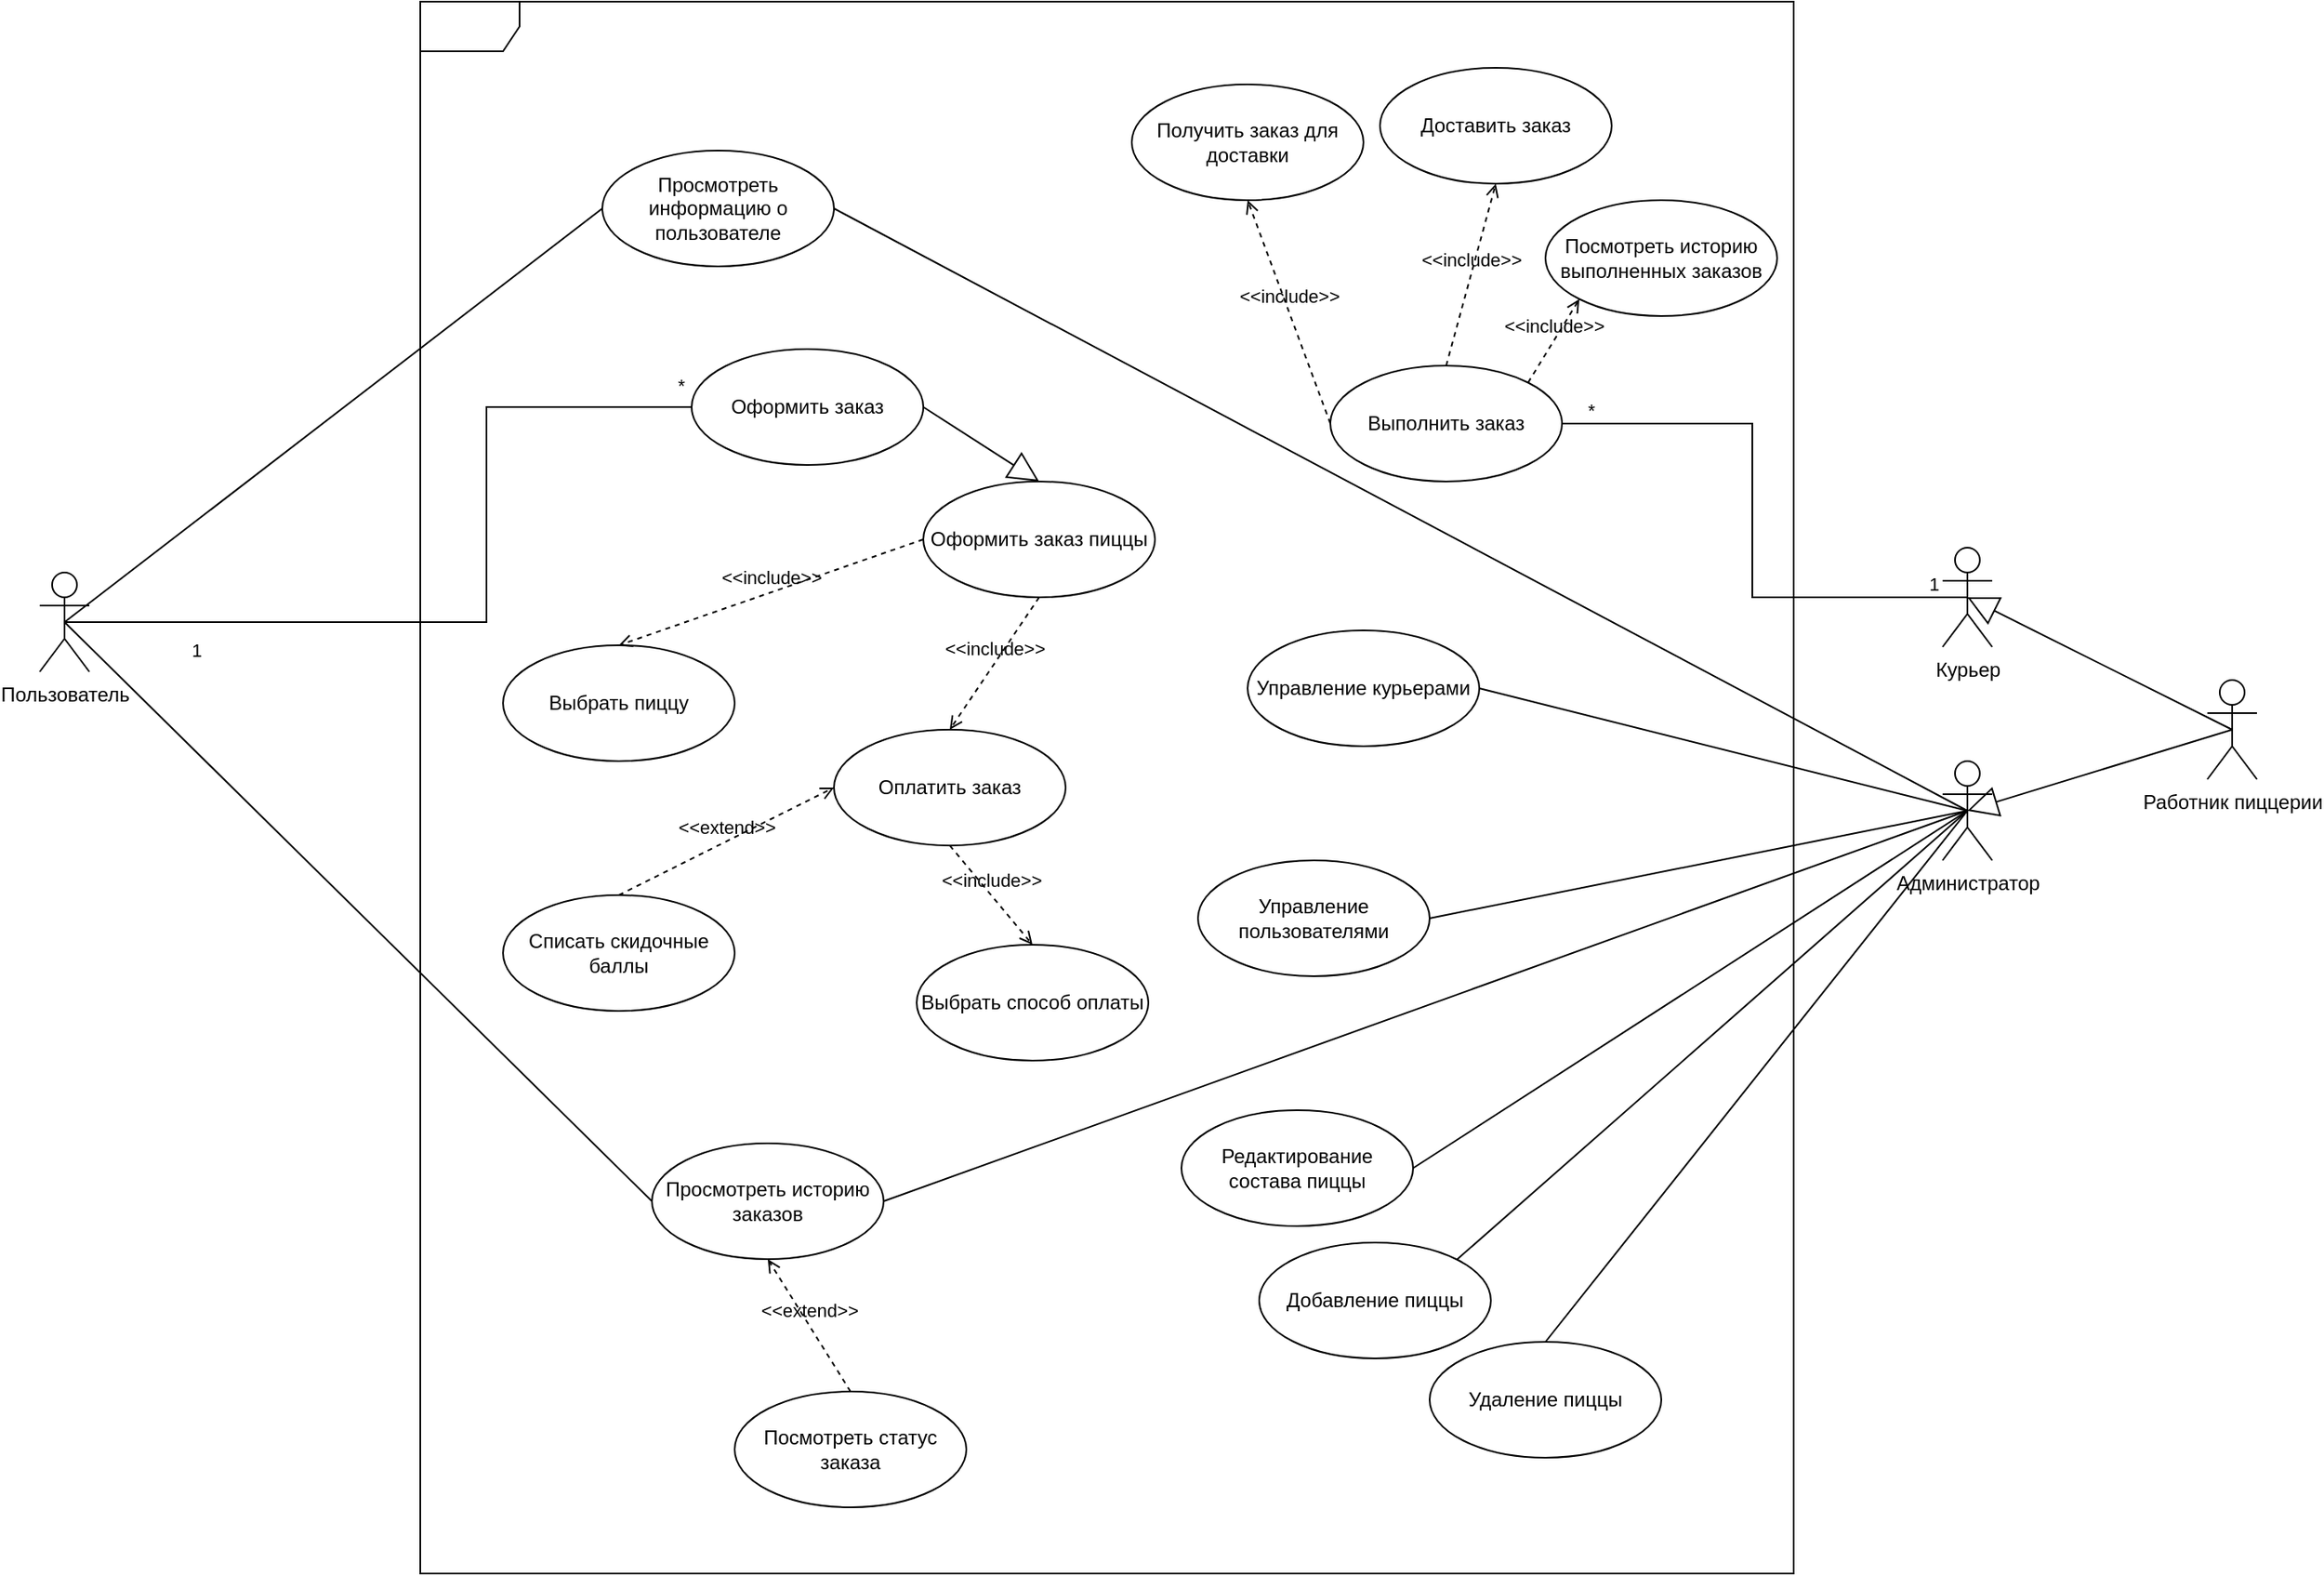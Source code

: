 <mxfile version="23.1.1" type="github">
  <diagram id="C5RBs43oDa-KdzZeNtuy" name="Page-1">
    <mxGraphModel dx="1657" dy="456" grid="1" gridSize="10" guides="1" tooltips="1" connect="1" arrows="1" fold="1" page="1" pageScale="1" pageWidth="827" pageHeight="1169" math="0" shadow="0">
      <root>
        <mxCell id="WIyWlLk6GJQsqaUBKTNV-0" />
        <mxCell id="WIyWlLk6GJQsqaUBKTNV-1" parent="WIyWlLk6GJQsqaUBKTNV-0" />
        <mxCell id="ogddcwHwpUtWEeZLLDmB-26" value="Пользователь" style="shape=umlActor;verticalLabelPosition=bottom;verticalAlign=top;html=1;outlineConnect=0;labelPosition=center;align=center;" parent="WIyWlLk6GJQsqaUBKTNV-1" vertex="1">
          <mxGeometry x="-50" y="1055" width="30" height="60" as="geometry" />
        </mxCell>
        <mxCell id="ogddcwHwpUtWEeZLLDmB-33" value="Курьер" style="shape=umlActor;verticalLabelPosition=bottom;verticalAlign=top;html=1;outlineConnect=0;labelPosition=center;align=center;" parent="WIyWlLk6GJQsqaUBKTNV-1" vertex="1">
          <mxGeometry x="1100" y="1040" width="30" height="60" as="geometry" />
        </mxCell>
        <mxCell id="ogddcwHwpUtWEeZLLDmB-20" value="Выбрать пиццу" style="ellipse;whiteSpace=wrap;html=1;" parent="WIyWlLk6GJQsqaUBKTNV-1" vertex="1">
          <mxGeometry x="230" y="1099" width="140" height="70" as="geometry" />
        </mxCell>
        <mxCell id="ogddcwHwpUtWEeZLLDmB-2" value="Оформить заказ" style="ellipse;whiteSpace=wrap;html=1;" parent="WIyWlLk6GJQsqaUBKTNV-1" vertex="1">
          <mxGeometry x="344" y="920" width="140" height="70" as="geometry" />
        </mxCell>
        <mxCell id="ogddcwHwpUtWEeZLLDmB-36" value="Доставить заказ" style="ellipse;whiteSpace=wrap;html=1;" parent="WIyWlLk6GJQsqaUBKTNV-1" vertex="1">
          <mxGeometry x="760" y="750" width="140" height="70" as="geometry" />
        </mxCell>
        <mxCell id="ogddcwHwpUtWEeZLLDmB-22" value="Списать скидочные баллы" style="ellipse;whiteSpace=wrap;html=1;" parent="WIyWlLk6GJQsqaUBKTNV-1" vertex="1">
          <mxGeometry x="230" y="1250" width="140" height="70" as="geometry" />
        </mxCell>
        <mxCell id="ogddcwHwpUtWEeZLLDmB-21" value="Оплатить заказ" style="ellipse;whiteSpace=wrap;html=1;" parent="WIyWlLk6GJQsqaUBKTNV-1" vertex="1">
          <mxGeometry x="430" y="1150" width="140" height="70" as="geometry" />
        </mxCell>
        <mxCell id="ogddcwHwpUtWEeZLLDmB-23" value="Выбрать способ оплаты" style="ellipse;whiteSpace=wrap;html=1;" parent="WIyWlLk6GJQsqaUBKTNV-1" vertex="1">
          <mxGeometry x="480" y="1280" width="140" height="70" as="geometry" />
        </mxCell>
        <mxCell id="ogddcwHwpUtWEeZLLDmB-25" value="Выполнить заказ" style="ellipse;whiteSpace=wrap;html=1;" parent="WIyWlLk6GJQsqaUBKTNV-1" vertex="1">
          <mxGeometry x="730" y="930" width="140" height="70" as="geometry" />
        </mxCell>
        <mxCell id="ogddcwHwpUtWEeZLLDmB-38" value="Просмотреть историю заказов" style="ellipse;whiteSpace=wrap;html=1;" parent="WIyWlLk6GJQsqaUBKTNV-1" vertex="1">
          <mxGeometry x="320" y="1400" width="140" height="70" as="geometry" />
        </mxCell>
        <mxCell id="Z-iwIUZHb4X36fMMWSx2-0" value="" style="endArrow=none;html=1;rounded=0;exitX=0.5;exitY=0.5;exitDx=0;exitDy=0;exitPerimeter=0;entryX=0;entryY=0.5;entryDx=0;entryDy=0;" edge="1" parent="WIyWlLk6GJQsqaUBKTNV-1" source="ogddcwHwpUtWEeZLLDmB-26" target="ogddcwHwpUtWEeZLLDmB-38">
          <mxGeometry width="50" height="50" relative="1" as="geometry">
            <mxPoint x="170" y="990" as="sourcePoint" />
            <mxPoint x="220" y="940" as="targetPoint" />
          </mxGeometry>
        </mxCell>
        <mxCell id="Z-iwIUZHb4X36fMMWSx2-3" value="&amp;lt;&amp;lt;include&amp;gt;&amp;gt;" style="html=1;verticalAlign=bottom;labelBackgroundColor=none;endArrow=open;endFill=0;dashed=1;rounded=0;exitX=0;exitY=0.5;exitDx=0;exitDy=0;entryX=0.5;entryY=0;entryDx=0;entryDy=0;" edge="1" parent="WIyWlLk6GJQsqaUBKTNV-1" source="Z-iwIUZHb4X36fMMWSx2-62" target="ogddcwHwpUtWEeZLLDmB-20">
          <mxGeometry width="160" relative="1" as="geometry">
            <mxPoint x="380" y="1030" as="sourcePoint" />
            <mxPoint x="540" y="1030" as="targetPoint" />
          </mxGeometry>
        </mxCell>
        <mxCell id="Z-iwIUZHb4X36fMMWSx2-4" value="&amp;lt;&amp;lt;include&amp;gt;&amp;gt;" style="html=1;verticalAlign=bottom;labelBackgroundColor=none;endArrow=open;endFill=0;dashed=1;rounded=0;exitX=0.5;exitY=1;exitDx=0;exitDy=0;entryX=0.5;entryY=0;entryDx=0;entryDy=0;" edge="1" parent="WIyWlLk6GJQsqaUBKTNV-1" source="Z-iwIUZHb4X36fMMWSx2-62" target="ogddcwHwpUtWEeZLLDmB-21">
          <mxGeometry width="160" relative="1" as="geometry">
            <mxPoint x="530" y="1010" as="sourcePoint" />
            <mxPoint x="436" y="1090" as="targetPoint" />
          </mxGeometry>
        </mxCell>
        <mxCell id="Z-iwIUZHb4X36fMMWSx2-5" value="&amp;lt;&amp;lt;include&amp;gt;&amp;gt;" style="html=1;verticalAlign=bottom;labelBackgroundColor=none;endArrow=open;endFill=0;dashed=1;rounded=0;exitX=0.5;exitY=1;exitDx=0;exitDy=0;entryX=0.5;entryY=0;entryDx=0;entryDy=0;" edge="1" parent="WIyWlLk6GJQsqaUBKTNV-1" source="ogddcwHwpUtWEeZLLDmB-21" target="ogddcwHwpUtWEeZLLDmB-23">
          <mxGeometry width="160" relative="1" as="geometry">
            <mxPoint x="514" y="1220" as="sourcePoint" />
            <mxPoint x="420" y="1300" as="targetPoint" />
          </mxGeometry>
        </mxCell>
        <mxCell id="Z-iwIUZHb4X36fMMWSx2-6" value="&amp;lt;&amp;lt;extend&amp;gt;&amp;gt;" style="html=1;verticalAlign=bottom;labelBackgroundColor=none;endArrow=open;endFill=0;dashed=1;rounded=0;exitX=0.5;exitY=0;exitDx=0;exitDy=0;entryX=0;entryY=0.5;entryDx=0;entryDy=0;" edge="1" parent="WIyWlLk6GJQsqaUBKTNV-1" source="ogddcwHwpUtWEeZLLDmB-22" target="ogddcwHwpUtWEeZLLDmB-21">
          <mxGeometry width="160" relative="1" as="geometry">
            <mxPoint x="438" y="1190" as="sourcePoint" />
            <mxPoint x="344" y="1270" as="targetPoint" />
          </mxGeometry>
        </mxCell>
        <mxCell id="Z-iwIUZHb4X36fMMWSx2-7" value="" style="endArrow=none;html=1;edgeStyle=orthogonalEdgeStyle;rounded=0;exitX=0.5;exitY=0.5;exitDx=0;exitDy=0;exitPerimeter=0;entryX=1;entryY=0.5;entryDx=0;entryDy=0;" edge="1" parent="WIyWlLk6GJQsqaUBKTNV-1" source="ogddcwHwpUtWEeZLLDmB-33" target="ogddcwHwpUtWEeZLLDmB-25">
          <mxGeometry relative="1" as="geometry">
            <mxPoint x="940" y="1190" as="sourcePoint" />
            <mxPoint x="1100" y="1190" as="targetPoint" />
          </mxGeometry>
        </mxCell>
        <mxCell id="Z-iwIUZHb4X36fMMWSx2-8" value="1" style="edgeLabel;resizable=0;html=1;align=left;verticalAlign=bottom;" connectable="0" vertex="1" parent="Z-iwIUZHb4X36fMMWSx2-7">
          <mxGeometry x="-1" relative="1" as="geometry">
            <mxPoint x="-25" as="offset" />
          </mxGeometry>
        </mxCell>
        <mxCell id="Z-iwIUZHb4X36fMMWSx2-9" value="*" style="edgeLabel;resizable=0;html=1;align=right;verticalAlign=bottom;" connectable="0" vertex="1" parent="Z-iwIUZHb4X36fMMWSx2-7">
          <mxGeometry x="1" relative="1" as="geometry">
            <mxPoint x="20" as="offset" />
          </mxGeometry>
        </mxCell>
        <mxCell id="Z-iwIUZHb4X36fMMWSx2-11" value="" style="endArrow=none;html=1;edgeStyle=orthogonalEdgeStyle;rounded=0;exitX=0.5;exitY=0.5;exitDx=0;exitDy=0;exitPerimeter=0;entryX=0;entryY=0.5;entryDx=0;entryDy=0;" edge="1" parent="WIyWlLk6GJQsqaUBKTNV-1" source="ogddcwHwpUtWEeZLLDmB-26" target="ogddcwHwpUtWEeZLLDmB-2">
          <mxGeometry relative="1" as="geometry">
            <mxPoint x="255" y="1080" as="sourcePoint" />
            <mxPoint x="120" y="1100" as="targetPoint" />
            <Array as="points">
              <mxPoint x="220" y="1085" />
              <mxPoint x="220" y="955" />
            </Array>
          </mxGeometry>
        </mxCell>
        <mxCell id="Z-iwIUZHb4X36fMMWSx2-12" value="1" style="edgeLabel;resizable=0;html=1;align=left;verticalAlign=bottom;" connectable="0" vertex="1" parent="Z-iwIUZHb4X36fMMWSx2-11">
          <mxGeometry x="-1" relative="1" as="geometry">
            <mxPoint x="75" y="25" as="offset" />
          </mxGeometry>
        </mxCell>
        <mxCell id="Z-iwIUZHb4X36fMMWSx2-13" value="*" style="edgeLabel;resizable=0;html=1;align=right;verticalAlign=bottom;" connectable="0" vertex="1" parent="Z-iwIUZHb4X36fMMWSx2-11">
          <mxGeometry x="1" relative="1" as="geometry">
            <mxPoint x="-4" y="-5" as="offset" />
          </mxGeometry>
        </mxCell>
        <mxCell id="Z-iwIUZHb4X36fMMWSx2-17" value="Просмотреть информацию о пользователе" style="ellipse;whiteSpace=wrap;html=1;" vertex="1" parent="WIyWlLk6GJQsqaUBKTNV-1">
          <mxGeometry x="290" y="800" width="140" height="70" as="geometry" />
        </mxCell>
        <mxCell id="Z-iwIUZHb4X36fMMWSx2-18" value="Посмотреть статус заказа" style="ellipse;whiteSpace=wrap;html=1;" vertex="1" parent="WIyWlLk6GJQsqaUBKTNV-1">
          <mxGeometry x="370" y="1550" width="140" height="70" as="geometry" />
        </mxCell>
        <mxCell id="Z-iwIUZHb4X36fMMWSx2-19" value="Администратор" style="shape=umlActor;verticalLabelPosition=bottom;verticalAlign=top;html=1;outlineConnect=0;labelPosition=center;align=center;" vertex="1" parent="WIyWlLk6GJQsqaUBKTNV-1">
          <mxGeometry x="1100" y="1169" width="30" height="60" as="geometry" />
        </mxCell>
        <mxCell id="Z-iwIUZHb4X36fMMWSx2-22" value="Получить заказ для доставки" style="ellipse;whiteSpace=wrap;html=1;" vertex="1" parent="WIyWlLk6GJQsqaUBKTNV-1">
          <mxGeometry x="610" y="760" width="140" height="70" as="geometry" />
        </mxCell>
        <mxCell id="Z-iwIUZHb4X36fMMWSx2-23" value="&amp;lt;&amp;lt;include&amp;gt;&amp;gt;" style="html=1;verticalAlign=bottom;labelBackgroundColor=none;endArrow=open;endFill=0;dashed=1;rounded=0;exitX=0;exitY=0.5;exitDx=0;exitDy=0;entryX=0.5;entryY=1;entryDx=0;entryDy=0;" edge="1" parent="WIyWlLk6GJQsqaUBKTNV-1" source="ogddcwHwpUtWEeZLLDmB-25" target="Z-iwIUZHb4X36fMMWSx2-22">
          <mxGeometry width="160" relative="1" as="geometry">
            <mxPoint x="690" y="970" as="sourcePoint" />
            <mxPoint x="710" y="1090" as="targetPoint" />
          </mxGeometry>
        </mxCell>
        <mxCell id="Z-iwIUZHb4X36fMMWSx2-24" value="&amp;lt;&amp;lt;include&amp;gt;&amp;gt;" style="html=1;verticalAlign=bottom;labelBackgroundColor=none;endArrow=open;endFill=0;dashed=1;rounded=0;exitX=0.5;exitY=0;exitDx=0;exitDy=0;entryX=0.5;entryY=1;entryDx=0;entryDy=0;" edge="1" parent="WIyWlLk6GJQsqaUBKTNV-1" source="ogddcwHwpUtWEeZLLDmB-25" target="ogddcwHwpUtWEeZLLDmB-36">
          <mxGeometry width="160" relative="1" as="geometry">
            <mxPoint x="820" y="1070" as="sourcePoint" />
            <mxPoint x="840" y="1190" as="targetPoint" />
          </mxGeometry>
        </mxCell>
        <mxCell id="Z-iwIUZHb4X36fMMWSx2-26" value="Удаление пиццы" style="ellipse;whiteSpace=wrap;html=1;" vertex="1" parent="WIyWlLk6GJQsqaUBKTNV-1">
          <mxGeometry x="790" y="1520" width="140" height="70" as="geometry" />
        </mxCell>
        <mxCell id="Z-iwIUZHb4X36fMMWSx2-27" value="Редактирование состава пиццы" style="ellipse;whiteSpace=wrap;html=1;" vertex="1" parent="WIyWlLk6GJQsqaUBKTNV-1">
          <mxGeometry x="640" y="1380" width="140" height="70" as="geometry" />
        </mxCell>
        <mxCell id="Z-iwIUZHb4X36fMMWSx2-28" value="Добавление пиццы" style="ellipse;whiteSpace=wrap;html=1;" vertex="1" parent="WIyWlLk6GJQsqaUBKTNV-1">
          <mxGeometry x="687" y="1460" width="140" height="70" as="geometry" />
        </mxCell>
        <mxCell id="Z-iwIUZHb4X36fMMWSx2-29" value="" style="endArrow=none;html=1;rounded=0;exitX=0.5;exitY=0.5;exitDx=0;exitDy=0;exitPerimeter=0;entryX=1;entryY=0;entryDx=0;entryDy=0;" edge="1" parent="WIyWlLk6GJQsqaUBKTNV-1" source="Z-iwIUZHb4X36fMMWSx2-19" target="Z-iwIUZHb4X36fMMWSx2-28">
          <mxGeometry width="50" height="50" relative="1" as="geometry">
            <mxPoint x="960" y="1680" as="sourcePoint" />
            <mxPoint x="1235" y="1420" as="targetPoint" />
          </mxGeometry>
        </mxCell>
        <mxCell id="Z-iwIUZHb4X36fMMWSx2-30" value="" style="endArrow=none;html=1;rounded=0;entryX=0.5;entryY=0;entryDx=0;entryDy=0;exitX=0.5;exitY=0.5;exitDx=0;exitDy=0;exitPerimeter=0;" edge="1" parent="WIyWlLk6GJQsqaUBKTNV-1" source="Z-iwIUZHb4X36fMMWSx2-19" target="Z-iwIUZHb4X36fMMWSx2-26">
          <mxGeometry width="50" height="50" relative="1" as="geometry">
            <mxPoint x="960" y="1490" as="sourcePoint" />
            <mxPoint x="1215" y="1275" as="targetPoint" />
          </mxGeometry>
        </mxCell>
        <mxCell id="Z-iwIUZHb4X36fMMWSx2-31" value="" style="endArrow=none;html=1;rounded=0;exitX=1;exitY=0.5;exitDx=0;exitDy=0;entryX=0.5;entryY=0.5;entryDx=0;entryDy=0;entryPerimeter=0;" edge="1" parent="WIyWlLk6GJQsqaUBKTNV-1" source="Z-iwIUZHb4X36fMMWSx2-27" target="Z-iwIUZHb4X36fMMWSx2-19">
          <mxGeometry width="50" height="50" relative="1" as="geometry">
            <mxPoint x="790" y="1754" as="sourcePoint" />
            <mxPoint x="1065" y="1494" as="targetPoint" />
          </mxGeometry>
        </mxCell>
        <mxCell id="Z-iwIUZHb4X36fMMWSx2-34" value="" style="endArrow=none;html=1;rounded=0;exitX=0.5;exitY=0.5;exitDx=0;exitDy=0;exitPerimeter=0;entryX=1;entryY=0.5;entryDx=0;entryDy=0;" edge="1" parent="WIyWlLk6GJQsqaUBKTNV-1" source="Z-iwIUZHb4X36fMMWSx2-19" target="ogddcwHwpUtWEeZLLDmB-38">
          <mxGeometry width="50" height="50" relative="1" as="geometry">
            <mxPoint x="975" y="1500" as="sourcePoint" />
            <mxPoint x="879" y="1540" as="targetPoint" />
          </mxGeometry>
        </mxCell>
        <mxCell id="Z-iwIUZHb4X36fMMWSx2-35" value="&amp;lt;&amp;lt;extend&amp;gt;&amp;gt;" style="html=1;verticalAlign=bottom;labelBackgroundColor=none;endArrow=open;endFill=0;dashed=1;rounded=0;exitX=0.5;exitY=0;exitDx=0;exitDy=0;entryX=0.5;entryY=1;entryDx=0;entryDy=0;" edge="1" parent="WIyWlLk6GJQsqaUBKTNV-1" source="Z-iwIUZHb4X36fMMWSx2-18" target="ogddcwHwpUtWEeZLLDmB-38">
          <mxGeometry width="160" relative="1" as="geometry">
            <mxPoint x="520" y="1235" as="sourcePoint" />
            <mxPoint x="680" y="1110" as="targetPoint" />
          </mxGeometry>
        </mxCell>
        <mxCell id="Z-iwIUZHb4X36fMMWSx2-38" value="" style="endArrow=none;html=1;rounded=0;entryX=1;entryY=0.5;entryDx=0;entryDy=0;exitX=0.5;exitY=0.5;exitDx=0;exitDy=0;exitPerimeter=0;" edge="1" parent="WIyWlLk6GJQsqaUBKTNV-1" source="Z-iwIUZHb4X36fMMWSx2-19" target="Z-iwIUZHb4X36fMMWSx2-17">
          <mxGeometry width="50" height="50" relative="1" as="geometry">
            <mxPoint x="820" y="1170" as="sourcePoint" />
            <mxPoint x="500" y="1260" as="targetPoint" />
          </mxGeometry>
        </mxCell>
        <mxCell id="Z-iwIUZHb4X36fMMWSx2-39" value="" style="endArrow=none;html=1;rounded=0;exitX=0;exitY=0.5;exitDx=0;exitDy=0;entryX=0.5;entryY=0.5;entryDx=0;entryDy=0;entryPerimeter=0;" edge="1" parent="WIyWlLk6GJQsqaUBKTNV-1" source="Z-iwIUZHb4X36fMMWSx2-17" target="ogddcwHwpUtWEeZLLDmB-26">
          <mxGeometry width="50" height="50" relative="1" as="geometry">
            <mxPoint x="400" y="752.5" as="sourcePoint" />
            <mxPoint x="-120" y="957.5" as="targetPoint" />
          </mxGeometry>
        </mxCell>
        <mxCell id="Z-iwIUZHb4X36fMMWSx2-60" value="" style="shape=umlFrame;whiteSpace=wrap;html=1;pointerEvents=0;" vertex="1" parent="WIyWlLk6GJQsqaUBKTNV-1">
          <mxGeometry x="180" y="710" width="830" height="950" as="geometry" />
        </mxCell>
        <mxCell id="Z-iwIUZHb4X36fMMWSx2-62" value="Оформить заказ пиццы" style="ellipse;whiteSpace=wrap;html=1;" vertex="1" parent="WIyWlLk6GJQsqaUBKTNV-1">
          <mxGeometry x="484" y="1000" width="140" height="70" as="geometry" />
        </mxCell>
        <mxCell id="Z-iwIUZHb4X36fMMWSx2-63" value="" style="endArrow=block;endSize=16;endFill=0;html=1;rounded=0;exitX=1;exitY=0.5;exitDx=0;exitDy=0;entryX=0.5;entryY=0;entryDx=0;entryDy=0;" edge="1" parent="WIyWlLk6GJQsqaUBKTNV-1" source="ogddcwHwpUtWEeZLLDmB-2" target="Z-iwIUZHb4X36fMMWSx2-62">
          <mxGeometry width="160" relative="1" as="geometry">
            <mxPoint x="520" y="970" as="sourcePoint" />
            <mxPoint x="680" y="970" as="targetPoint" />
          </mxGeometry>
        </mxCell>
        <mxCell id="Z-iwIUZHb4X36fMMWSx2-64" value="Работник пиццерии" style="shape=umlActor;verticalLabelPosition=bottom;verticalAlign=top;html=1;" vertex="1" parent="WIyWlLk6GJQsqaUBKTNV-1">
          <mxGeometry x="1260" y="1120" width="30" height="60" as="geometry" />
        </mxCell>
        <mxCell id="Z-iwIUZHb4X36fMMWSx2-67" value="" style="endArrow=block;endSize=16;endFill=0;html=1;rounded=0;exitX=0.5;exitY=0.5;exitDx=0;exitDy=0;entryX=0.5;entryY=0.5;entryDx=0;entryDy=0;exitPerimeter=0;entryPerimeter=0;" edge="1" parent="WIyWlLk6GJQsqaUBKTNV-1" source="Z-iwIUZHb4X36fMMWSx2-64" target="ogddcwHwpUtWEeZLLDmB-33">
          <mxGeometry width="160" relative="1" as="geometry">
            <mxPoint x="1190" y="1012.5" as="sourcePoint" />
            <mxPoint x="1260" y="1057.5" as="targetPoint" />
          </mxGeometry>
        </mxCell>
        <mxCell id="Z-iwIUZHb4X36fMMWSx2-68" value="" style="endArrow=block;endSize=16;endFill=0;html=1;rounded=0;exitX=0.5;exitY=0.5;exitDx=0;exitDy=0;entryX=0.5;entryY=0.5;entryDx=0;entryDy=0;exitPerimeter=0;entryPerimeter=0;" edge="1" parent="WIyWlLk6GJQsqaUBKTNV-1" source="Z-iwIUZHb4X36fMMWSx2-64" target="Z-iwIUZHb4X36fMMWSx2-19">
          <mxGeometry width="160" relative="1" as="geometry">
            <mxPoint x="1180" y="1200" as="sourcePoint" />
            <mxPoint x="1250" y="1245" as="targetPoint" />
          </mxGeometry>
        </mxCell>
        <mxCell id="Z-iwIUZHb4X36fMMWSx2-69" value="Управление пользователями" style="ellipse;whiteSpace=wrap;html=1;" vertex="1" parent="WIyWlLk6GJQsqaUBKTNV-1">
          <mxGeometry x="650" y="1229" width="140" height="70" as="geometry" />
        </mxCell>
        <mxCell id="Z-iwIUZHb4X36fMMWSx2-70" value="" style="endArrow=none;html=1;rounded=0;exitX=1;exitY=0.5;exitDx=0;exitDy=0;entryX=0.5;entryY=0.5;entryDx=0;entryDy=0;entryPerimeter=0;" edge="1" parent="WIyWlLk6GJQsqaUBKTNV-1" source="Z-iwIUZHb4X36fMMWSx2-69" target="Z-iwIUZHb4X36fMMWSx2-19">
          <mxGeometry width="50" height="50" relative="1" as="geometry">
            <mxPoint x="775" y="1261" as="sourcePoint" />
            <mxPoint x="1130" y="1055" as="targetPoint" />
          </mxGeometry>
        </mxCell>
        <mxCell id="Z-iwIUZHb4X36fMMWSx2-71" value="Управление курьерами" style="ellipse;whiteSpace=wrap;html=1;" vertex="1" parent="WIyWlLk6GJQsqaUBKTNV-1">
          <mxGeometry x="680" y="1090" width="140" height="70" as="geometry" />
        </mxCell>
        <mxCell id="Z-iwIUZHb4X36fMMWSx2-72" value="" style="endArrow=none;html=1;rounded=0;entryX=1;entryY=0.5;entryDx=0;entryDy=0;exitX=0.5;exitY=0.5;exitDx=0;exitDy=0;exitPerimeter=0;" edge="1" parent="WIyWlLk6GJQsqaUBKTNV-1" source="Z-iwIUZHb4X36fMMWSx2-19" target="Z-iwIUZHb4X36fMMWSx2-71">
          <mxGeometry width="50" height="50" relative="1" as="geometry">
            <mxPoint x="1175" y="1269" as="sourcePoint" />
            <mxPoint x="1000" y="1500" as="targetPoint" />
          </mxGeometry>
        </mxCell>
        <mxCell id="Z-iwIUZHb4X36fMMWSx2-74" value="Посмотреть историю выполненных заказов" style="ellipse;whiteSpace=wrap;html=1;" vertex="1" parent="WIyWlLk6GJQsqaUBKTNV-1">
          <mxGeometry x="860" y="830" width="140" height="70" as="geometry" />
        </mxCell>
        <mxCell id="Z-iwIUZHb4X36fMMWSx2-75" value="&amp;lt;&amp;lt;include&amp;gt;&amp;gt;" style="html=1;verticalAlign=bottom;labelBackgroundColor=none;endArrow=open;endFill=0;dashed=1;rounded=0;exitX=1;exitY=0;exitDx=0;exitDy=0;entryX=0;entryY=1;entryDx=0;entryDy=0;" edge="1" parent="WIyWlLk6GJQsqaUBKTNV-1" source="ogddcwHwpUtWEeZLLDmB-25" target="Z-iwIUZHb4X36fMMWSx2-74">
          <mxGeometry width="160" relative="1" as="geometry">
            <mxPoint x="810" y="940" as="sourcePoint" />
            <mxPoint x="850" y="830" as="targetPoint" />
          </mxGeometry>
        </mxCell>
      </root>
    </mxGraphModel>
  </diagram>
</mxfile>
